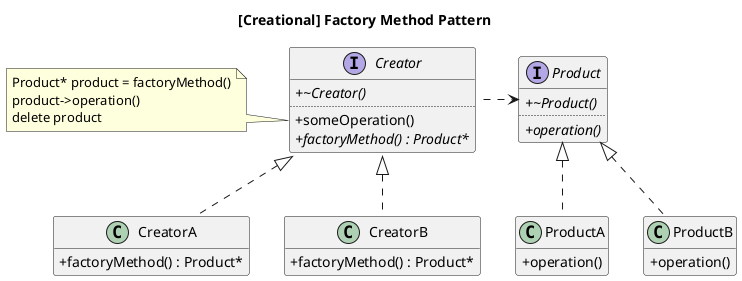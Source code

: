 ﻿@startuml
skinparam classAttributeIconSize 0
title [Creational] Factory Method Pattern

note as N1
Product* product = factoryMethod()
product->operation()
delete product
end note

interface Creator {
  + {abstract} ~Creator()
  ..
  + someOperation()
  + {abstract} factoryMethod() : Product*
}
class CreatorA {
  + factoryMethod() : Product*
}
class CreatorB {
  + factoryMethod() : Product*
}

interface Product {
  + {abstract} ~Product()
  ..
  + {abstract} operation()
}
class ProductA {
  + operation()
}
class ProductB {
  + operation()
}

N1 -> Creator::someOperation
Creator .> Product
Creator <|.. CreatorA
Creator <|.. CreatorB

Product <|.. ProductA
Product <|.. ProductB

hide empty members

@enduml